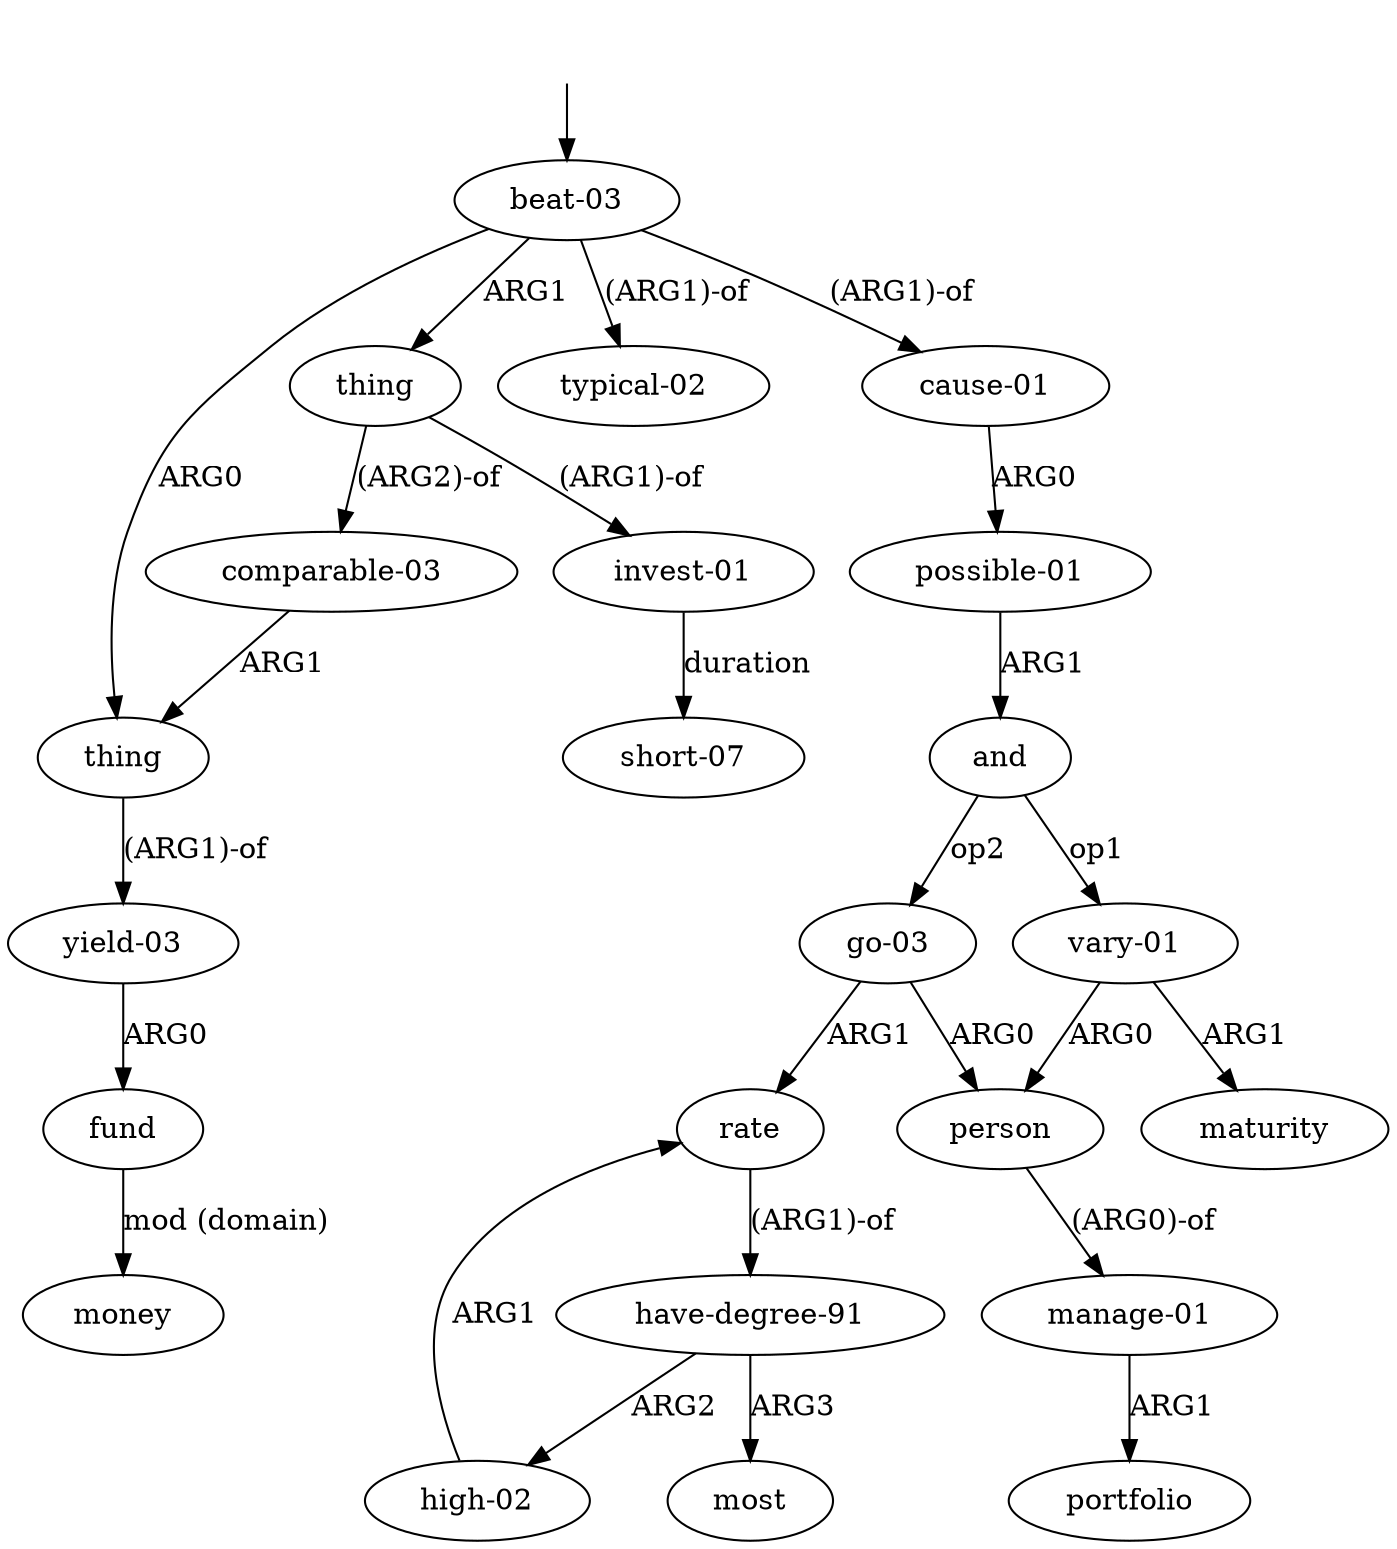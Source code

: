 digraph "20004012" {
  top [ style=invis ];
  top -> 0;
  0 [ label=<<table align="center" border="0" cellspacing="0"><tr><td colspan="2">beat-03</td></tr></table>> ];
  1 [ label=<<table align="center" border="0" cellspacing="0"><tr><td colspan="2">thing</td></tr></table>> ];
  2 [ label=<<table align="center" border="0" cellspacing="0"><tr><td colspan="2">yield-03</td></tr></table>> ];
  3 [ label=<<table align="center" border="0" cellspacing="0"><tr><td colspan="2">fund</td></tr></table>> ];
  4 [ label=<<table align="center" border="0" cellspacing="0"><tr><td colspan="2">money</td></tr></table>> ];
  5 [ label=<<table align="center" border="0" cellspacing="0"><tr><td colspan="2">thing</td></tr></table>> ];
  6 [ label=<<table align="center" border="0" cellspacing="0"><tr><td colspan="2">invest-01</td></tr></table>> ];
  7 [ label=<<table align="center" border="0" cellspacing="0"><tr><td colspan="2">short-07</td></tr></table>> ];
  8 [ label=<<table align="center" border="0" cellspacing="0"><tr><td colspan="2">comparable-03</td></tr></table>> ];
  9 [ label=<<table align="center" border="0" cellspacing="0"><tr><td colspan="2">typical-02</td></tr></table>> ];
  10 [ label=<<table align="center" border="0" cellspacing="0"><tr><td colspan="2">cause-01</td></tr></table>> ];
  11 [ label=<<table align="center" border="0" cellspacing="0"><tr><td colspan="2">possible-01</td></tr></table>> ];
  12 [ label=<<table align="center" border="0" cellspacing="0"><tr><td colspan="2">and</td></tr></table>> ];
  13 [ label=<<table align="center" border="0" cellspacing="0"><tr><td colspan="2">vary-01</td></tr></table>> ];
  14 [ label=<<table align="center" border="0" cellspacing="0"><tr><td colspan="2">person</td></tr></table>> ];
  15 [ label=<<table align="center" border="0" cellspacing="0"><tr><td colspan="2">manage-01</td></tr></table>> ];
  16 [ label=<<table align="center" border="0" cellspacing="0"><tr><td colspan="2">portfolio</td></tr></table>> ];
  17 [ label=<<table align="center" border="0" cellspacing="0"><tr><td colspan="2">maturity</td></tr></table>> ];
  18 [ label=<<table align="center" border="0" cellspacing="0"><tr><td colspan="2">go-03</td></tr></table>> ];
  19 [ label=<<table align="center" border="0" cellspacing="0"><tr><td colspan="2">rate</td></tr></table>> ];
  20 [ label=<<table align="center" border="0" cellspacing="0"><tr><td colspan="2">have-degree-91</td></tr></table>> ];
  21 [ label=<<table align="center" border="0" cellspacing="0"><tr><td colspan="2">high-02</td></tr></table>> ];
  22 [ label=<<table align="center" border="0" cellspacing="0"><tr><td colspan="2">most</td></tr></table>> ];
  18 -> 19 [ label="ARG1" ];
  14 -> 15 [ label="(ARG0)-of" ];
  12 -> 13 [ label="op1" ];
  20 -> 21 [ label="ARG2" ];
  2 -> 3 [ label="ARG0" ];
  18 -> 14 [ label="ARG0" ];
  0 -> 10 [ label="(ARG1)-of" ];
  11 -> 12 [ label="ARG1" ];
  21 -> 19 [ label="ARG1" ];
  20 -> 22 [ label="ARG3" ];
  19 -> 20 [ label="(ARG1)-of" ];
  13 -> 14 [ label="ARG0" ];
  0 -> 5 [ label="ARG1" ];
  15 -> 16 [ label="ARG1" ];
  8 -> 1 [ label="ARG1" ];
  1 -> 2 [ label="(ARG1)-of" ];
  12 -> 18 [ label="op2" ];
  6 -> 7 [ label="duration" ];
  0 -> 9 [ label="(ARG1)-of" ];
  13 -> 17 [ label="ARG1" ];
  5 -> 6 [ label="(ARG1)-of" ];
  0 -> 1 [ label="ARG0" ];
  5 -> 8 [ label="(ARG2)-of" ];
  10 -> 11 [ label="ARG0" ];
  3 -> 4 [ label="mod (domain)" ];
}

